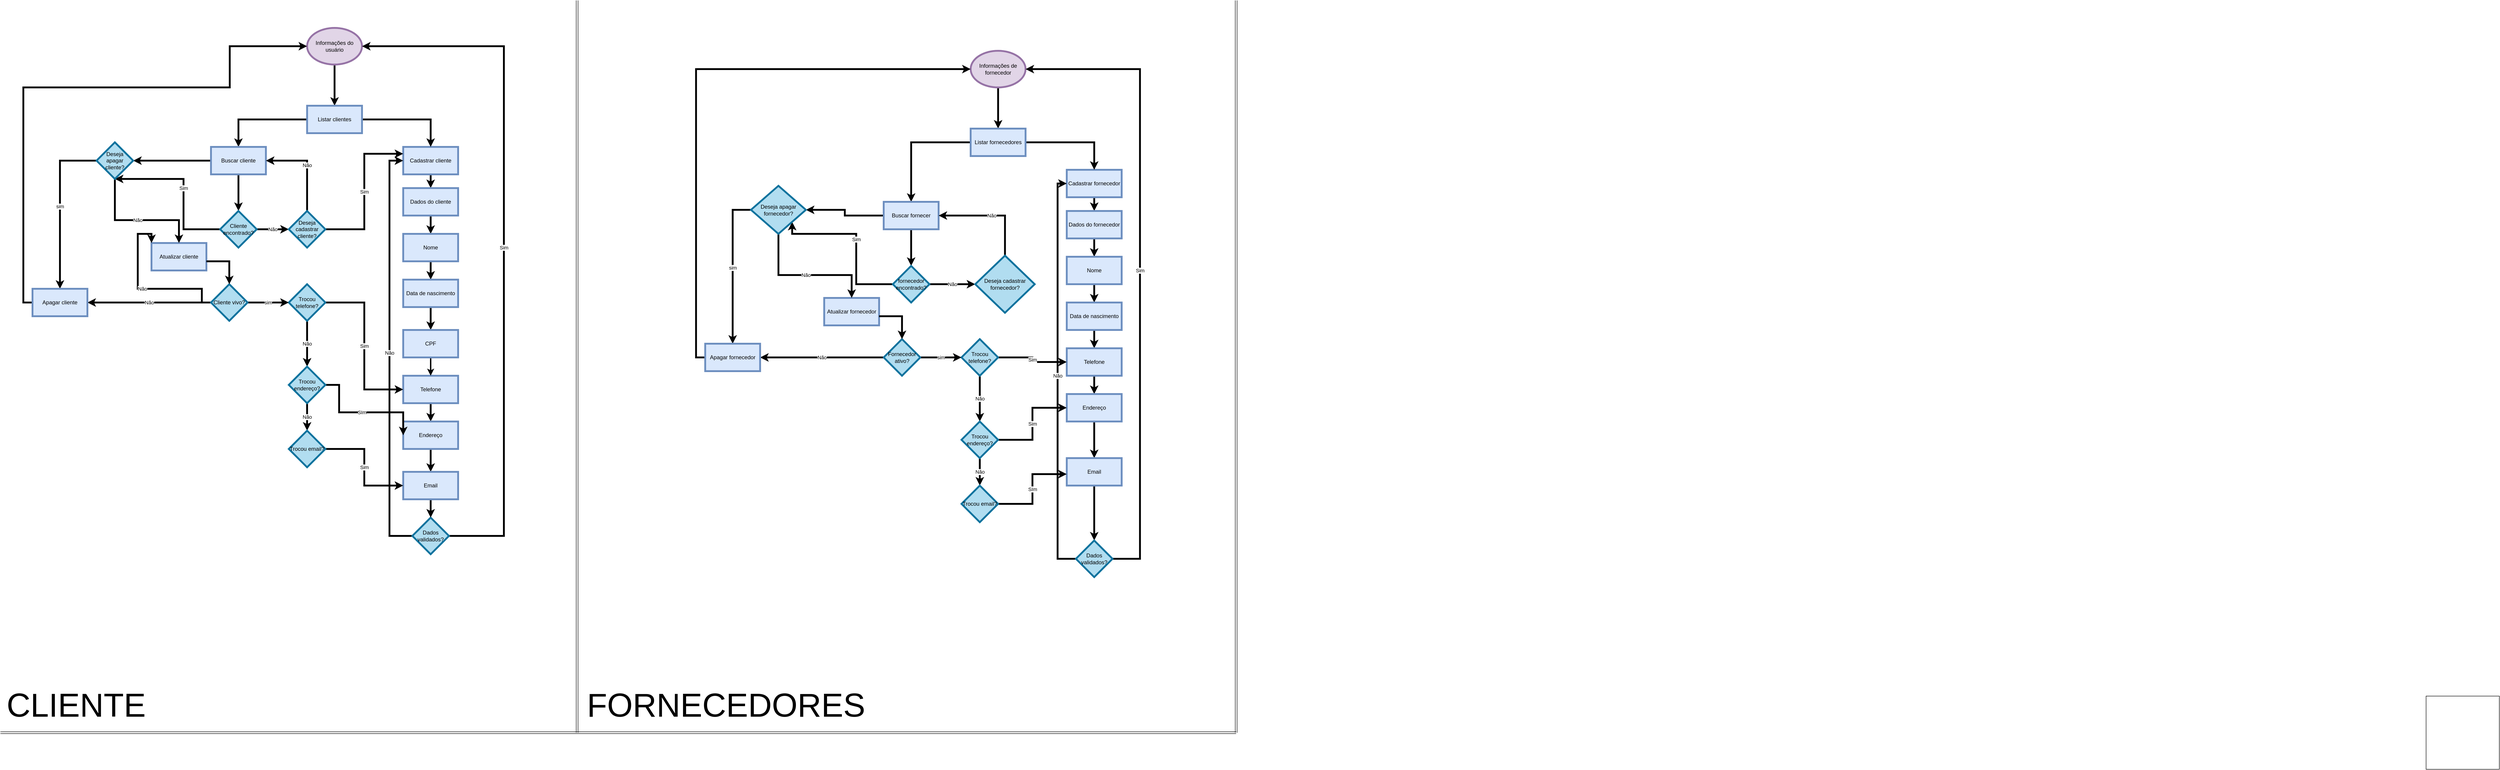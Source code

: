 <mxfile version="24.4.9" type="device">
  <diagram name="Página-1" id="EUpcBxGOUqpETR9F9uDf">
    <mxGraphModel dx="3515" dy="2097" grid="1" gridSize="10" guides="1" tooltips="1" connect="1" arrows="1" fold="1" page="1" pageScale="1" pageWidth="900" pageHeight="1600" math="0" shadow="0">
      <root>
        <mxCell id="0" />
        <mxCell id="1" parent="0" />
        <mxCell id="CemlTMULlmYV_-oVux1v-20" value="" style="edgeStyle=orthogonalEdgeStyle;rounded=0;orthogonalLoop=1;jettySize=auto;html=1;strokeWidth=4;" parent="1" source="CemlTMULlmYV_-oVux1v-1" target="CemlTMULlmYV_-oVux1v-19" edge="1">
          <mxGeometry relative="1" as="geometry" />
        </mxCell>
        <mxCell id="CemlTMULlmYV_-oVux1v-1" value="Informações do usuário" style="ellipse;whiteSpace=wrap;html=1;strokeWidth=4;fillColor=#e1d5e7;strokeColor=#9673a6;" parent="1" vertex="1">
          <mxGeometry x="-2030" y="-1540" width="120" height="80" as="geometry" />
        </mxCell>
        <mxCell id="CemlTMULlmYV_-oVux1v-6" value="" style="edgeStyle=orthogonalEdgeStyle;rounded=0;orthogonalLoop=1;jettySize=auto;html=1;strokeWidth=4;" parent="1" source="CemlTMULlmYV_-oVux1v-3" target="CemlTMULlmYV_-oVux1v-5" edge="1">
          <mxGeometry relative="1" as="geometry" />
        </mxCell>
        <mxCell id="CemlTMULlmYV_-oVux1v-3" value="Cadastrar cliente" style="rounded=0;whiteSpace=wrap;html=1;strokeWidth=4;fillColor=#dae8fc;strokeColor=#6c8ebf;" parent="1" vertex="1">
          <mxGeometry x="-1820" y="-1280" width="120" height="60" as="geometry" />
        </mxCell>
        <mxCell id="CemlTMULlmYV_-oVux1v-8" value="" style="edgeStyle=orthogonalEdgeStyle;rounded=0;orthogonalLoop=1;jettySize=auto;html=1;strokeWidth=4;" parent="1" source="CemlTMULlmYV_-oVux1v-5" target="CemlTMULlmYV_-oVux1v-7" edge="1">
          <mxGeometry relative="1" as="geometry" />
        </mxCell>
        <mxCell id="CemlTMULlmYV_-oVux1v-5" value="Dados do cliente" style="whiteSpace=wrap;html=1;rounded=0;strokeWidth=4;fillColor=#dae8fc;strokeColor=#6c8ebf;" parent="1" vertex="1">
          <mxGeometry x="-1820" y="-1190" width="120" height="60" as="geometry" />
        </mxCell>
        <mxCell id="CemlTMULlmYV_-oVux1v-10" value="" style="edgeStyle=orthogonalEdgeStyle;rounded=0;orthogonalLoop=1;jettySize=auto;html=1;strokeWidth=4;" parent="1" source="CemlTMULlmYV_-oVux1v-7" target="CemlTMULlmYV_-oVux1v-9" edge="1">
          <mxGeometry relative="1" as="geometry" />
        </mxCell>
        <mxCell id="CemlTMULlmYV_-oVux1v-7" value="Nome" style="whiteSpace=wrap;html=1;rounded=0;strokeWidth=4;fillColor=#dae8fc;strokeColor=#6c8ebf;" parent="1" vertex="1">
          <mxGeometry x="-1820" y="-1090" width="120" height="60" as="geometry" />
        </mxCell>
        <mxCell id="CemlTMULlmYV_-oVux1v-12" value="" style="edgeStyle=orthogonalEdgeStyle;rounded=0;orthogonalLoop=1;jettySize=auto;html=1;strokeWidth=4;entryX=0.5;entryY=0;entryDx=0;entryDy=0;" parent="1" source="CemlTMULlmYV_-oVux1v-9" target="SpU1hAjLrxKGKZGO7UdS-1" edge="1">
          <mxGeometry relative="1" as="geometry">
            <mxPoint x="-1760" y="-910" as="targetPoint" />
          </mxGeometry>
        </mxCell>
        <mxCell id="CemlTMULlmYV_-oVux1v-9" value="Data de nascimento" style="whiteSpace=wrap;html=1;rounded=0;strokeWidth=4;fillColor=#dae8fc;strokeColor=#6c8ebf;" parent="1" vertex="1">
          <mxGeometry x="-1820" y="-990" width="120" height="60" as="geometry" />
        </mxCell>
        <mxCell id="CemlTMULlmYV_-oVux1v-16" value="" style="edgeStyle=orthogonalEdgeStyle;rounded=0;orthogonalLoop=1;jettySize=auto;html=1;strokeWidth=4;" parent="1" source="CemlTMULlmYV_-oVux1v-11" target="CemlTMULlmYV_-oVux1v-15" edge="1">
          <mxGeometry relative="1" as="geometry" />
        </mxCell>
        <mxCell id="CemlTMULlmYV_-oVux1v-11" value="Telefone" style="whiteSpace=wrap;html=1;rounded=0;strokeWidth=4;fillColor=#dae8fc;strokeColor=#6c8ebf;" parent="1" vertex="1">
          <mxGeometry x="-1820" y="-780" width="120" height="60" as="geometry" />
        </mxCell>
        <mxCell id="CemlTMULlmYV_-oVux1v-39" value="" style="edgeStyle=orthogonalEdgeStyle;rounded=0;orthogonalLoop=1;jettySize=auto;html=1;strokeWidth=4;" parent="1" source="CemlTMULlmYV_-oVux1v-15" target="CemlTMULlmYV_-oVux1v-38" edge="1">
          <mxGeometry relative="1" as="geometry" />
        </mxCell>
        <mxCell id="CemlTMULlmYV_-oVux1v-15" value="Endereço" style="whiteSpace=wrap;html=1;rounded=0;strokeWidth=4;fillColor=#dae8fc;strokeColor=#6c8ebf;" parent="1" vertex="1">
          <mxGeometry x="-1820" y="-680" width="120" height="60" as="geometry" />
        </mxCell>
        <mxCell id="CemlTMULlmYV_-oVux1v-21" style="edgeStyle=orthogonalEdgeStyle;rounded=0;orthogonalLoop=1;jettySize=auto;html=1;strokeWidth=4;" parent="1" source="CemlTMULlmYV_-oVux1v-19" target="CemlTMULlmYV_-oVux1v-3" edge="1">
          <mxGeometry relative="1" as="geometry" />
        </mxCell>
        <mxCell id="CemlTMULlmYV_-oVux1v-29" value="" style="edgeStyle=orthogonalEdgeStyle;rounded=0;orthogonalLoop=1;jettySize=auto;html=1;strokeWidth=4;" parent="1" source="CemlTMULlmYV_-oVux1v-19" target="CemlTMULlmYV_-oVux1v-28" edge="1">
          <mxGeometry relative="1" as="geometry" />
        </mxCell>
        <mxCell id="CemlTMULlmYV_-oVux1v-19" value="Listar clientes" style="whiteSpace=wrap;html=1;strokeWidth=4;fillColor=#dae8fc;strokeColor=#6c8ebf;" parent="1" vertex="1">
          <mxGeometry x="-2030" y="-1370" width="120" height="60" as="geometry" />
        </mxCell>
        <mxCell id="CemlTMULlmYV_-oVux1v-25" value="Sim" style="edgeStyle=orthogonalEdgeStyle;rounded=0;orthogonalLoop=1;jettySize=auto;html=1;exitX=1;exitY=0.5;exitDx=0;exitDy=0;entryX=1;entryY=0.5;entryDx=0;entryDy=0;strokeWidth=4;" parent="1" source="CemlTMULlmYV_-oVux1v-22" target="CemlTMULlmYV_-oVux1v-1" edge="1">
          <mxGeometry relative="1" as="geometry">
            <mxPoint x="-1750" y="-420" as="sourcePoint" />
            <mxPoint x="-1900" y="-1390" as="targetPoint" />
            <Array as="points">
              <mxPoint x="-1600" y="-430" />
              <mxPoint x="-1600" y="-1500" />
            </Array>
          </mxGeometry>
        </mxCell>
        <mxCell id="CemlTMULlmYV_-oVux1v-26" value="Não" style="edgeStyle=orthogonalEdgeStyle;rounded=0;orthogonalLoop=1;jettySize=auto;html=1;entryX=0;entryY=0.5;entryDx=0;entryDy=0;strokeWidth=4;" parent="1" source="CemlTMULlmYV_-oVux1v-22" target="CemlTMULlmYV_-oVux1v-3" edge="1">
          <mxGeometry relative="1" as="geometry">
            <Array as="points">
              <mxPoint x="-1850" y="-430" />
              <mxPoint x="-1850" y="-1250" />
            </Array>
          </mxGeometry>
        </mxCell>
        <mxCell id="CemlTMULlmYV_-oVux1v-22" value="Dados validados?" style="rhombus;whiteSpace=wrap;html=1;rounded=0;strokeWidth=4;fillColor=#b1ddf0;strokeColor=#10739e;" parent="1" vertex="1">
          <mxGeometry x="-1800" y="-470" width="80" height="80" as="geometry" />
        </mxCell>
        <mxCell id="CemlTMULlmYV_-oVux1v-31" value="" style="edgeStyle=orthogonalEdgeStyle;rounded=0;orthogonalLoop=1;jettySize=auto;html=1;strokeWidth=4;" parent="1" source="CemlTMULlmYV_-oVux1v-28" target="CemlTMULlmYV_-oVux1v-30" edge="1">
          <mxGeometry relative="1" as="geometry" />
        </mxCell>
        <mxCell id="4PaOuzGXjHupEkJELav9-7" value="sim" style="edgeStyle=orthogonalEdgeStyle;rounded=0;orthogonalLoop=1;jettySize=auto;html=1;entryX=0.5;entryY=0;entryDx=0;entryDy=0;exitX=0;exitY=0.5;exitDx=0;exitDy=0;strokeWidth=4;" parent="1" source="4PaOuzGXjHupEkJELav9-10" target="4PaOuzGXjHupEkJELav9-5" edge="1">
          <mxGeometry relative="1" as="geometry">
            <mxPoint x="-2300" y="-1250" as="sourcePoint" />
          </mxGeometry>
        </mxCell>
        <mxCell id="4PaOuzGXjHupEkJELav9-11" value="" style="edgeStyle=orthogonalEdgeStyle;rounded=0;orthogonalLoop=1;jettySize=auto;html=1;strokeWidth=4;" parent="1" source="CemlTMULlmYV_-oVux1v-28" target="4PaOuzGXjHupEkJELav9-10" edge="1">
          <mxGeometry relative="1" as="geometry" />
        </mxCell>
        <mxCell id="CemlTMULlmYV_-oVux1v-28" value="Buscar cliente" style="whiteSpace=wrap;html=1;strokeWidth=4;fillColor=#dae8fc;strokeColor=#6c8ebf;" parent="1" vertex="1">
          <mxGeometry x="-2240" y="-1280" width="120" height="60" as="geometry" />
        </mxCell>
        <mxCell id="CemlTMULlmYV_-oVux1v-33" value="Não" style="edgeStyle=orthogonalEdgeStyle;rounded=0;orthogonalLoop=1;jettySize=auto;html=1;strokeWidth=4;" parent="1" source="CemlTMULlmYV_-oVux1v-30" target="CemlTMULlmYV_-oVux1v-32" edge="1">
          <mxGeometry relative="1" as="geometry" />
        </mxCell>
        <mxCell id="CemlTMULlmYV_-oVux1v-37" value="Sim" style="edgeStyle=orthogonalEdgeStyle;rounded=0;orthogonalLoop=1;jettySize=auto;html=1;entryX=0.5;entryY=1;entryDx=0;entryDy=0;strokeWidth=4;" parent="1" source="CemlTMULlmYV_-oVux1v-30" target="4PaOuzGXjHupEkJELav9-10" edge="1">
          <mxGeometry relative="1" as="geometry">
            <Array as="points">
              <mxPoint x="-2300" y="-1100" />
              <mxPoint x="-2300" y="-1210" />
            </Array>
          </mxGeometry>
        </mxCell>
        <mxCell id="CemlTMULlmYV_-oVux1v-30" value="Cliente encontrado?" style="rhombus;whiteSpace=wrap;html=1;strokeWidth=4;fillColor=#b1ddf0;strokeColor=#10739e;" parent="1" vertex="1">
          <mxGeometry x="-2220" y="-1140" width="80" height="80" as="geometry" />
        </mxCell>
        <mxCell id="CemlTMULlmYV_-oVux1v-34" value="Sim" style="edgeStyle=orthogonalEdgeStyle;rounded=0;orthogonalLoop=1;jettySize=auto;html=1;entryX=0;entryY=0.25;entryDx=0;entryDy=0;strokeWidth=4;" parent="1" source="CemlTMULlmYV_-oVux1v-32" target="CemlTMULlmYV_-oVux1v-3" edge="1">
          <mxGeometry relative="1" as="geometry" />
        </mxCell>
        <mxCell id="CemlTMULlmYV_-oVux1v-35" value="Não" style="edgeStyle=orthogonalEdgeStyle;rounded=0;orthogonalLoop=1;jettySize=auto;html=1;entryX=1;entryY=0.5;entryDx=0;entryDy=0;strokeWidth=4;" parent="1" source="CemlTMULlmYV_-oVux1v-32" target="CemlTMULlmYV_-oVux1v-28" edge="1">
          <mxGeometry relative="1" as="geometry">
            <Array as="points">
              <mxPoint x="-2030" y="-1250" />
            </Array>
          </mxGeometry>
        </mxCell>
        <mxCell id="CemlTMULlmYV_-oVux1v-32" value="Deseja cadastrar cliente?" style="rhombus;whiteSpace=wrap;html=1;strokeWidth=4;fillColor=#b1ddf0;strokeColor=#10739e;" parent="1" vertex="1">
          <mxGeometry x="-2070" y="-1140" width="80" height="80" as="geometry" />
        </mxCell>
        <mxCell id="CemlTMULlmYV_-oVux1v-36" value="Atualizar cliente" style="whiteSpace=wrap;html=1;strokeWidth=4;fillColor=#dae8fc;strokeColor=#6c8ebf;" parent="1" vertex="1">
          <mxGeometry x="-2370" y="-1070" width="120" height="60" as="geometry" />
        </mxCell>
        <mxCell id="CemlTMULlmYV_-oVux1v-40" style="edgeStyle=orthogonalEdgeStyle;rounded=0;orthogonalLoop=1;jettySize=auto;html=1;strokeWidth=4;" parent="1" source="CemlTMULlmYV_-oVux1v-38" target="CemlTMULlmYV_-oVux1v-22" edge="1">
          <mxGeometry relative="1" as="geometry" />
        </mxCell>
        <mxCell id="CemlTMULlmYV_-oVux1v-38" value="Email" style="whiteSpace=wrap;html=1;rounded=0;strokeWidth=4;fillColor=#dae8fc;strokeColor=#6c8ebf;" parent="1" vertex="1">
          <mxGeometry x="-1820" y="-570" width="120" height="60" as="geometry" />
        </mxCell>
        <mxCell id="CemlTMULlmYV_-oVux1v-43" value="Sim" style="edgeStyle=orthogonalEdgeStyle;rounded=0;orthogonalLoop=1;jettySize=auto;html=1;entryX=0;entryY=0.5;entryDx=0;entryDy=0;strokeWidth=4;" parent="1" source="CemlTMULlmYV_-oVux1v-41" target="CemlTMULlmYV_-oVux1v-11" edge="1">
          <mxGeometry relative="1" as="geometry" />
        </mxCell>
        <mxCell id="CemlTMULlmYV_-oVux1v-51" value="Não" style="edgeStyle=orthogonalEdgeStyle;rounded=0;orthogonalLoop=1;jettySize=auto;html=1;strokeWidth=4;" parent="1" source="CemlTMULlmYV_-oVux1v-41" target="CemlTMULlmYV_-oVux1v-50" edge="1">
          <mxGeometry relative="1" as="geometry" />
        </mxCell>
        <mxCell id="CemlTMULlmYV_-oVux1v-41" value="Trocou telefone?" style="rhombus;whiteSpace=wrap;html=1;strokeWidth=4;fillColor=#b1ddf0;strokeColor=#10739e;" parent="1" vertex="1">
          <mxGeometry x="-2070" y="-980" width="80" height="80" as="geometry" />
        </mxCell>
        <mxCell id="4PaOuzGXjHupEkJELav9-2" value="sim" style="edgeStyle=orthogonalEdgeStyle;rounded=0;orthogonalLoop=1;jettySize=auto;html=1;entryX=0;entryY=0.5;entryDx=0;entryDy=0;strokeWidth=4;" parent="1" source="CemlTMULlmYV_-oVux1v-48" target="CemlTMULlmYV_-oVux1v-41" edge="1">
          <mxGeometry relative="1" as="geometry" />
        </mxCell>
        <mxCell id="4PaOuzGXjHupEkJELav9-4" value="Não" style="edgeStyle=orthogonalEdgeStyle;rounded=0;orthogonalLoop=1;jettySize=auto;html=1;entryX=1;entryY=0.5;entryDx=0;entryDy=0;strokeWidth=4;" parent="1" source="CemlTMULlmYV_-oVux1v-48" target="4PaOuzGXjHupEkJELav9-5" edge="1">
          <mxGeometry relative="1" as="geometry">
            <mxPoint x="-2200" y="-820" as="targetPoint" />
          </mxGeometry>
        </mxCell>
        <mxCell id="kBrSuNyGH6U8LEwjODpL-74" value="Não" style="edgeStyle=orthogonalEdgeStyle;rounded=0;orthogonalLoop=1;jettySize=auto;html=1;entryX=0;entryY=0;entryDx=0;entryDy=0;strokeWidth=4;" parent="1" source="CemlTMULlmYV_-oVux1v-48" target="CemlTMULlmYV_-oVux1v-36" edge="1">
          <mxGeometry relative="1" as="geometry">
            <Array as="points">
              <mxPoint x="-2260" y="-940" />
              <mxPoint x="-2260" y="-970" />
              <mxPoint x="-2400" y="-970" />
              <mxPoint x="-2400" y="-1090" />
              <mxPoint x="-2370" y="-1090" />
            </Array>
          </mxGeometry>
        </mxCell>
        <mxCell id="CemlTMULlmYV_-oVux1v-48" value="Cliente vivo?" style="rhombus;whiteSpace=wrap;html=1;strokeWidth=4;fillColor=#b1ddf0;strokeColor=#10739e;" parent="1" vertex="1">
          <mxGeometry x="-2240" y="-980" width="80" height="80" as="geometry" />
        </mxCell>
        <mxCell id="CemlTMULlmYV_-oVux1v-53" value="Não" style="edgeStyle=orthogonalEdgeStyle;rounded=0;orthogonalLoop=1;jettySize=auto;html=1;strokeWidth=4;" parent="1" source="CemlTMULlmYV_-oVux1v-50" target="CemlTMULlmYV_-oVux1v-52" edge="1">
          <mxGeometry relative="1" as="geometry" />
        </mxCell>
        <mxCell id="CemlTMULlmYV_-oVux1v-54" value="SIm" style="edgeStyle=orthogonalEdgeStyle;rounded=0;orthogonalLoop=1;jettySize=auto;html=1;entryX=0;entryY=0.5;entryDx=0;entryDy=0;strokeWidth=4;" parent="1" source="CemlTMULlmYV_-oVux1v-50" target="CemlTMULlmYV_-oVux1v-15" edge="1">
          <mxGeometry relative="1" as="geometry">
            <Array as="points">
              <mxPoint x="-1960" y="-760" />
              <mxPoint x="-1960" y="-700" />
              <mxPoint x="-1820" y="-700" />
            </Array>
          </mxGeometry>
        </mxCell>
        <mxCell id="CemlTMULlmYV_-oVux1v-50" value="Trocou endereço?" style="rhombus;whiteSpace=wrap;html=1;strokeWidth=4;fillColor=#b1ddf0;strokeColor=#10739e;" parent="1" vertex="1">
          <mxGeometry x="-2070" y="-800" width="80" height="80" as="geometry" />
        </mxCell>
        <mxCell id="CemlTMULlmYV_-oVux1v-55" value="Sim" style="edgeStyle=orthogonalEdgeStyle;rounded=0;orthogonalLoop=1;jettySize=auto;html=1;entryX=0;entryY=0.5;entryDx=0;entryDy=0;strokeWidth=4;" parent="1" source="CemlTMULlmYV_-oVux1v-52" target="CemlTMULlmYV_-oVux1v-38" edge="1">
          <mxGeometry relative="1" as="geometry" />
        </mxCell>
        <mxCell id="CemlTMULlmYV_-oVux1v-52" value="Trocou email?" style="rhombus;whiteSpace=wrap;html=1;strokeWidth=4;fillColor=#b1ddf0;strokeColor=#10739e;" parent="1" vertex="1">
          <mxGeometry x="-2070" y="-660" width="80" height="80" as="geometry" />
        </mxCell>
        <mxCell id="4PaOuzGXjHupEkJELav9-9" style="edgeStyle=orthogonalEdgeStyle;rounded=0;orthogonalLoop=1;jettySize=auto;html=1;exitX=0;exitY=0.5;exitDx=0;exitDy=0;entryX=0;entryY=0.5;entryDx=0;entryDy=0;strokeWidth=4;" parent="1" source="4PaOuzGXjHupEkJELav9-5" target="CemlTMULlmYV_-oVux1v-1" edge="1">
          <mxGeometry relative="1" as="geometry">
            <mxPoint x="-2200" y="-1380" as="targetPoint" />
            <Array as="points">
              <mxPoint x="-2650" y="-940" />
              <mxPoint x="-2650" y="-1410" />
              <mxPoint x="-2199" y="-1410" />
              <mxPoint x="-2199" y="-1500" />
            </Array>
          </mxGeometry>
        </mxCell>
        <mxCell id="4PaOuzGXjHupEkJELav9-5" value="Apagar cliente" style="rounded=0;whiteSpace=wrap;html=1;strokeWidth=4;fillColor=#dae8fc;strokeColor=#6c8ebf;" parent="1" vertex="1">
          <mxGeometry x="-2630" y="-970" width="120" height="60" as="geometry" />
        </mxCell>
        <mxCell id="4PaOuzGXjHupEkJELav9-8" style="edgeStyle=orthogonalEdgeStyle;rounded=0;orthogonalLoop=1;jettySize=auto;html=1;entryX=0.5;entryY=0;entryDx=0;entryDy=0;strokeWidth=4;" parent="1" source="CemlTMULlmYV_-oVux1v-36" target="CemlTMULlmYV_-oVux1v-48" edge="1">
          <mxGeometry relative="1" as="geometry">
            <Array as="points">
              <mxPoint x="-2200" y="-1030" />
            </Array>
          </mxGeometry>
        </mxCell>
        <mxCell id="4PaOuzGXjHupEkJELav9-16" value="Não" style="edgeStyle=orthogonalEdgeStyle;rounded=0;orthogonalLoop=1;jettySize=auto;html=1;entryX=0.5;entryY=0;entryDx=0;entryDy=0;strokeWidth=4;" parent="1" source="4PaOuzGXjHupEkJELav9-10" target="CemlTMULlmYV_-oVux1v-36" edge="1">
          <mxGeometry relative="1" as="geometry">
            <Array as="points">
              <mxPoint x="-2450" y="-1120" />
              <mxPoint x="-2310" y="-1120" />
            </Array>
          </mxGeometry>
        </mxCell>
        <mxCell id="4PaOuzGXjHupEkJELav9-10" value="Deseja apagar cliente?" style="rhombus;whiteSpace=wrap;html=1;strokeWidth=4;fillColor=#b1ddf0;strokeColor=#10739e;" parent="1" vertex="1">
          <mxGeometry x="-2490" y="-1290" width="80" height="80" as="geometry" />
        </mxCell>
        <mxCell id="_C0sPwC-U41lUc34VdJf-2" value="" style="whiteSpace=wrap;html=1;aspect=fixed;" parent="1" vertex="1">
          <mxGeometry x="2600" y="-80" width="160" height="160" as="geometry" />
        </mxCell>
        <mxCell id="_C0sPwC-U41lUc34VdJf-5" value="" style="shape=link;html=1;rounded=0;" parent="1" edge="1">
          <mxGeometry width="100" relative="1" as="geometry">
            <mxPoint x="-1440" as="sourcePoint" />
            <mxPoint x="-1440" y="-1600" as="targetPoint" />
          </mxGeometry>
        </mxCell>
        <mxCell id="_C0sPwC-U41lUc34VdJf-7" value="" style="shape=link;html=1;rounded=0;" parent="1" edge="1">
          <mxGeometry width="100" relative="1" as="geometry">
            <mxPoint x="-2700" as="sourcePoint" />
            <mxPoint x="-1430" as="targetPoint" />
          </mxGeometry>
        </mxCell>
        <mxCell id="kBrSuNyGH6U8LEwjODpL-21" style="edgeStyle=orthogonalEdgeStyle;rounded=0;orthogonalLoop=1;jettySize=auto;html=1;entryX=0.5;entryY=0;entryDx=0;entryDy=0;strokeWidth=4;" parent="1" source="_C0sPwC-U41lUc34VdJf-8" target="kBrSuNyGH6U8LEwjODpL-20" edge="1">
          <mxGeometry relative="1" as="geometry" />
        </mxCell>
        <mxCell id="_C0sPwC-U41lUc34VdJf-8" value="Informações de fornecedor" style="ellipse;whiteSpace=wrap;html=1;strokeWidth=4;fillColor=#e1d5e7;strokeColor=#9673a6;" parent="1" vertex="1">
          <mxGeometry x="-580.14" y="-1490" width="120" height="80" as="geometry" />
        </mxCell>
        <mxCell id="kBrSuNyGH6U8LEwjODpL-1" value="" style="edgeStyle=orthogonalEdgeStyle;rounded=0;orthogonalLoop=1;jettySize=auto;html=1;strokeWidth=4;" parent="1" source="kBrSuNyGH6U8LEwjODpL-2" target="kBrSuNyGH6U8LEwjODpL-4" edge="1">
          <mxGeometry relative="1" as="geometry" />
        </mxCell>
        <mxCell id="kBrSuNyGH6U8LEwjODpL-2" value="Cadastrar fornecedor" style="rounded=0;whiteSpace=wrap;html=1;strokeWidth=4;fillColor=#dae8fc;strokeColor=#6c8ebf;" parent="1" vertex="1">
          <mxGeometry x="-370.14" y="-1230" width="120" height="60" as="geometry" />
        </mxCell>
        <mxCell id="kBrSuNyGH6U8LEwjODpL-3" value="" style="edgeStyle=orthogonalEdgeStyle;rounded=0;orthogonalLoop=1;jettySize=auto;html=1;strokeWidth=4;" parent="1" source="kBrSuNyGH6U8LEwjODpL-4" target="kBrSuNyGH6U8LEwjODpL-6" edge="1">
          <mxGeometry relative="1" as="geometry" />
        </mxCell>
        <mxCell id="kBrSuNyGH6U8LEwjODpL-4" value="Dados do fornecedor" style="whiteSpace=wrap;html=1;rounded=0;strokeWidth=4;fillColor=#dae8fc;strokeColor=#6c8ebf;" parent="1" vertex="1">
          <mxGeometry x="-370.14" y="-1140" width="120" height="60" as="geometry" />
        </mxCell>
        <mxCell id="kBrSuNyGH6U8LEwjODpL-5" value="" style="edgeStyle=orthogonalEdgeStyle;rounded=0;orthogonalLoop=1;jettySize=auto;html=1;strokeWidth=4;" parent="1" source="kBrSuNyGH6U8LEwjODpL-6" target="kBrSuNyGH6U8LEwjODpL-8" edge="1">
          <mxGeometry relative="1" as="geometry" />
        </mxCell>
        <mxCell id="kBrSuNyGH6U8LEwjODpL-6" value="Nome" style="whiteSpace=wrap;html=1;rounded=0;strokeWidth=4;fillColor=#dae8fc;strokeColor=#6c8ebf;" parent="1" vertex="1">
          <mxGeometry x="-370.14" y="-1040" width="120" height="60" as="geometry" />
        </mxCell>
        <mxCell id="kBrSuNyGH6U8LEwjODpL-7" value="" style="edgeStyle=orthogonalEdgeStyle;rounded=0;orthogonalLoop=1;jettySize=auto;html=1;strokeWidth=4;" parent="1" source="kBrSuNyGH6U8LEwjODpL-8" target="kBrSuNyGH6U8LEwjODpL-10" edge="1">
          <mxGeometry relative="1" as="geometry" />
        </mxCell>
        <mxCell id="kBrSuNyGH6U8LEwjODpL-8" value="Data de nascimento" style="whiteSpace=wrap;html=1;rounded=0;strokeWidth=4;fillColor=#dae8fc;strokeColor=#6c8ebf;" parent="1" vertex="1">
          <mxGeometry x="-370.14" y="-940" width="120" height="60" as="geometry" />
        </mxCell>
        <mxCell id="kBrSuNyGH6U8LEwjODpL-9" value="" style="edgeStyle=orthogonalEdgeStyle;rounded=0;orthogonalLoop=1;jettySize=auto;html=1;strokeWidth=4;" parent="1" source="kBrSuNyGH6U8LEwjODpL-10" target="kBrSuNyGH6U8LEwjODpL-12" edge="1">
          <mxGeometry relative="1" as="geometry" />
        </mxCell>
        <mxCell id="kBrSuNyGH6U8LEwjODpL-10" value="Telefone" style="whiteSpace=wrap;html=1;rounded=0;strokeWidth=4;fillColor=#dae8fc;strokeColor=#6c8ebf;" parent="1" vertex="1">
          <mxGeometry x="-370.14" y="-840" width="120" height="60" as="geometry" />
        </mxCell>
        <mxCell id="kBrSuNyGH6U8LEwjODpL-11" value="" style="edgeStyle=orthogonalEdgeStyle;rounded=0;orthogonalLoop=1;jettySize=auto;html=1;strokeWidth=4;" parent="1" source="kBrSuNyGH6U8LEwjODpL-12" target="kBrSuNyGH6U8LEwjODpL-16" edge="1">
          <mxGeometry relative="1" as="geometry" />
        </mxCell>
        <mxCell id="kBrSuNyGH6U8LEwjODpL-12" value="Endereço" style="whiteSpace=wrap;html=1;rounded=0;strokeWidth=4;fillColor=#dae8fc;strokeColor=#6c8ebf;" parent="1" vertex="1">
          <mxGeometry x="-370.14" y="-740" width="120" height="60" as="geometry" />
        </mxCell>
        <mxCell id="kBrSuNyGH6U8LEwjODpL-13" style="edgeStyle=orthogonalEdgeStyle;rounded=0;orthogonalLoop=1;jettySize=auto;html=1;exitX=1;exitY=0.5;exitDx=0;exitDy=0;strokeWidth=4;" parent="1" source="kBrSuNyGH6U8LEwjODpL-20" target="kBrSuNyGH6U8LEwjODpL-2" edge="1">
          <mxGeometry relative="1" as="geometry">
            <mxPoint x="-460.14" y="-1470" as="sourcePoint" />
          </mxGeometry>
        </mxCell>
        <mxCell id="kBrSuNyGH6U8LEwjODpL-15" style="edgeStyle=orthogonalEdgeStyle;rounded=0;orthogonalLoop=1;jettySize=auto;html=1;entryX=0.5;entryY=0;entryDx=0;entryDy=0;strokeWidth=4;" parent="1" source="kBrSuNyGH6U8LEwjODpL-16" target="kBrSuNyGH6U8LEwjODpL-22" edge="1">
          <mxGeometry relative="1" as="geometry">
            <mxPoint x="-310.14" y="-485" as="targetPoint" />
          </mxGeometry>
        </mxCell>
        <mxCell id="kBrSuNyGH6U8LEwjODpL-16" value="Email" style="whiteSpace=wrap;html=1;rounded=0;strokeWidth=4;fillColor=#dae8fc;strokeColor=#6c8ebf;" parent="1" vertex="1">
          <mxGeometry x="-370.14" y="-600" width="120" height="60" as="geometry" />
        </mxCell>
        <mxCell id="kBrSuNyGH6U8LEwjODpL-69" style="edgeStyle=orthogonalEdgeStyle;rounded=0;orthogonalLoop=1;jettySize=auto;html=1;entryX=0.5;entryY=0;entryDx=0;entryDy=0;strokeWidth=4;" parent="1" source="kBrSuNyGH6U8LEwjODpL-20" target="kBrSuNyGH6U8LEwjODpL-50" edge="1">
          <mxGeometry relative="1" as="geometry" />
        </mxCell>
        <mxCell id="kBrSuNyGH6U8LEwjODpL-20" value="Listar fornecedores" style="whiteSpace=wrap;html=1;strokeWidth=4;fillColor=#dae8fc;strokeColor=#6c8ebf;" parent="1" vertex="1">
          <mxGeometry x="-580.14" y="-1320" width="120" height="60" as="geometry" />
        </mxCell>
        <mxCell id="kBrSuNyGH6U8LEwjODpL-23" value="Sim" style="edgeStyle=orthogonalEdgeStyle;rounded=0;orthogonalLoop=1;jettySize=auto;html=1;entryX=1;entryY=0.5;entryDx=0;entryDy=0;strokeWidth=4;" parent="1" source="kBrSuNyGH6U8LEwjODpL-22" target="_C0sPwC-U41lUc34VdJf-8" edge="1">
          <mxGeometry relative="1" as="geometry">
            <Array as="points">
              <mxPoint x="-210.14" y="-380" />
              <mxPoint x="-210.14" y="-1450" />
            </Array>
          </mxGeometry>
        </mxCell>
        <mxCell id="kBrSuNyGH6U8LEwjODpL-24" value="Não" style="edgeStyle=orthogonalEdgeStyle;rounded=0;orthogonalLoop=1;jettySize=auto;html=1;entryX=0;entryY=0.5;entryDx=0;entryDy=0;strokeWidth=4;" parent="1" source="kBrSuNyGH6U8LEwjODpL-22" target="kBrSuNyGH6U8LEwjODpL-2" edge="1">
          <mxGeometry relative="1" as="geometry">
            <Array as="points">
              <mxPoint x="-390.14" y="-380" />
              <mxPoint x="-390.14" y="-1200" />
            </Array>
          </mxGeometry>
        </mxCell>
        <mxCell id="kBrSuNyGH6U8LEwjODpL-22" value="Dados validados?" style="rhombus;whiteSpace=wrap;html=1;rounded=0;strokeWidth=4;fillColor=#b1ddf0;strokeColor=#10739e;" parent="1" vertex="1">
          <mxGeometry x="-350.14" y="-420" width="80" height="80" as="geometry" />
        </mxCell>
        <mxCell id="kBrSuNyGH6U8LEwjODpL-47" value="" style="edgeStyle=orthogonalEdgeStyle;rounded=0;orthogonalLoop=1;jettySize=auto;html=1;strokeWidth=4;" parent="1" source="kBrSuNyGH6U8LEwjODpL-50" target="kBrSuNyGH6U8LEwjODpL-53" edge="1">
          <mxGeometry relative="1" as="geometry" />
        </mxCell>
        <mxCell id="kBrSuNyGH6U8LEwjODpL-48" value="sim" style="edgeStyle=orthogonalEdgeStyle;rounded=0;orthogonalLoop=1;jettySize=auto;html=1;entryX=0.5;entryY=0;entryDx=0;entryDy=0;exitX=0;exitY=0.5;exitDx=0;exitDy=0;strokeWidth=4;" parent="1" source="kBrSuNyGH6U8LEwjODpL-68" target="kBrSuNyGH6U8LEwjODpL-65" edge="1">
          <mxGeometry relative="1" as="geometry">
            <mxPoint x="-830.14" y="-1130" as="sourcePoint" />
          </mxGeometry>
        </mxCell>
        <mxCell id="kBrSuNyGH6U8LEwjODpL-49" value="" style="edgeStyle=orthogonalEdgeStyle;rounded=0;orthogonalLoop=1;jettySize=auto;html=1;strokeWidth=4;" parent="1" source="kBrSuNyGH6U8LEwjODpL-50" target="kBrSuNyGH6U8LEwjODpL-68" edge="1">
          <mxGeometry relative="1" as="geometry" />
        </mxCell>
        <mxCell id="kBrSuNyGH6U8LEwjODpL-50" value="Buscar fornecer" style="whiteSpace=wrap;html=1;strokeWidth=4;fillColor=#dae8fc;strokeColor=#6c8ebf;" parent="1" vertex="1">
          <mxGeometry x="-770.14" y="-1160" width="120" height="60" as="geometry" />
        </mxCell>
        <mxCell id="kBrSuNyGH6U8LEwjODpL-51" value="Não" style="edgeStyle=orthogonalEdgeStyle;rounded=0;orthogonalLoop=1;jettySize=auto;html=1;strokeWidth=4;" parent="1" source="kBrSuNyGH6U8LEwjODpL-53" target="kBrSuNyGH6U8LEwjODpL-55" edge="1">
          <mxGeometry relative="1" as="geometry" />
        </mxCell>
        <mxCell id="kBrSuNyGH6U8LEwjODpL-52" value="Sim" style="edgeStyle=orthogonalEdgeStyle;rounded=0;orthogonalLoop=1;jettySize=auto;html=1;entryX=1;entryY=1;entryDx=0;entryDy=0;strokeWidth=4;" parent="1" source="kBrSuNyGH6U8LEwjODpL-53" target="kBrSuNyGH6U8LEwjODpL-68" edge="1">
          <mxGeometry relative="1" as="geometry">
            <Array as="points">
              <mxPoint x="-830.14" y="-980" />
              <mxPoint x="-830.14" y="-1090" />
              <mxPoint x="-970.14" y="-1090" />
            </Array>
          </mxGeometry>
        </mxCell>
        <mxCell id="kBrSuNyGH6U8LEwjODpL-53" value="fornecedor encontrado?" style="rhombus;whiteSpace=wrap;html=1;strokeWidth=4;fillColor=#b1ddf0;strokeColor=#10739e;" parent="1" vertex="1">
          <mxGeometry x="-750.14" y="-1020" width="80" height="80" as="geometry" />
        </mxCell>
        <mxCell id="kBrSuNyGH6U8LEwjODpL-54" value="Não" style="edgeStyle=orthogonalEdgeStyle;rounded=0;orthogonalLoop=1;jettySize=auto;html=1;entryX=1;entryY=0.5;entryDx=0;entryDy=0;exitX=0.5;exitY=0;exitDx=0;exitDy=0;strokeWidth=4;" parent="1" source="kBrSuNyGH6U8LEwjODpL-55" target="kBrSuNyGH6U8LEwjODpL-50" edge="1">
          <mxGeometry relative="1" as="geometry">
            <Array as="points">
              <mxPoint x="-505.14" y="-1130" />
            </Array>
          </mxGeometry>
        </mxCell>
        <mxCell id="kBrSuNyGH6U8LEwjODpL-55" value="Deseja cadastrar fornecedor?" style="rhombus;whiteSpace=wrap;html=1;strokeWidth=4;fillColor=#b1ddf0;strokeColor=#10739e;" parent="1" vertex="1">
          <mxGeometry x="-570.14" y="-1042.5" width="130" height="125" as="geometry" />
        </mxCell>
        <mxCell id="kBrSuNyGH6U8LEwjODpL-56" value="Atualizar fornecedor" style="whiteSpace=wrap;html=1;strokeWidth=4;fillColor=#dae8fc;strokeColor=#6c8ebf;" parent="1" vertex="1">
          <mxGeometry x="-900.14" y="-950" width="120" height="60" as="geometry" />
        </mxCell>
        <mxCell id="kBrSuNyGH6U8LEwjODpL-57" value="Não" style="edgeStyle=orthogonalEdgeStyle;rounded=0;orthogonalLoop=1;jettySize=auto;html=1;strokeWidth=4;" parent="1" source="kBrSuNyGH6U8LEwjODpL-58" target="kBrSuNyGH6U8LEwjODpL-63" edge="1">
          <mxGeometry relative="1" as="geometry" />
        </mxCell>
        <mxCell id="kBrSuNyGH6U8LEwjODpL-72" value="Sim" style="edgeStyle=orthogonalEdgeStyle;rounded=0;orthogonalLoop=1;jettySize=auto;html=1;strokeWidth=4;" parent="1" source="kBrSuNyGH6U8LEwjODpL-58" target="kBrSuNyGH6U8LEwjODpL-10" edge="1">
          <mxGeometry relative="1" as="geometry" />
        </mxCell>
        <mxCell id="kBrSuNyGH6U8LEwjODpL-58" value="Trocou telefone?" style="rhombus;whiteSpace=wrap;html=1;strokeWidth=4;fillColor=#b1ddf0;strokeColor=#10739e;" parent="1" vertex="1">
          <mxGeometry x="-600.14" y="-860" width="80" height="80" as="geometry" />
        </mxCell>
        <mxCell id="kBrSuNyGH6U8LEwjODpL-59" value="sim" style="edgeStyle=orthogonalEdgeStyle;rounded=0;orthogonalLoop=1;jettySize=auto;html=1;entryX=0;entryY=0.5;entryDx=0;entryDy=0;strokeWidth=4;" parent="1" source="kBrSuNyGH6U8LEwjODpL-61" target="kBrSuNyGH6U8LEwjODpL-58" edge="1">
          <mxGeometry relative="1" as="geometry" />
        </mxCell>
        <mxCell id="kBrSuNyGH6U8LEwjODpL-60" value="Não" style="edgeStyle=orthogonalEdgeStyle;rounded=0;orthogonalLoop=1;jettySize=auto;html=1;entryX=1;entryY=0.5;entryDx=0;entryDy=0;strokeWidth=4;" parent="1" source="kBrSuNyGH6U8LEwjODpL-61" target="kBrSuNyGH6U8LEwjODpL-65" edge="1">
          <mxGeometry relative="1" as="geometry">
            <mxPoint x="-730.14" y="-700" as="targetPoint" />
          </mxGeometry>
        </mxCell>
        <mxCell id="kBrSuNyGH6U8LEwjODpL-61" value="Fornecedor ativo?" style="rhombus;whiteSpace=wrap;html=1;strokeWidth=4;fillColor=#b1ddf0;strokeColor=#10739e;" parent="1" vertex="1">
          <mxGeometry x="-770.14" y="-860" width="80" height="80" as="geometry" />
        </mxCell>
        <mxCell id="kBrSuNyGH6U8LEwjODpL-62" value="Não" style="edgeStyle=orthogonalEdgeStyle;rounded=0;orthogonalLoop=1;jettySize=auto;html=1;strokeWidth=4;" parent="1" source="kBrSuNyGH6U8LEwjODpL-63" target="kBrSuNyGH6U8LEwjODpL-64" edge="1">
          <mxGeometry relative="1" as="geometry" />
        </mxCell>
        <mxCell id="kBrSuNyGH6U8LEwjODpL-71" value="Sim" style="edgeStyle=orthogonalEdgeStyle;rounded=0;orthogonalLoop=1;jettySize=auto;html=1;entryX=0;entryY=0.5;entryDx=0;entryDy=0;strokeWidth=4;" parent="1" source="kBrSuNyGH6U8LEwjODpL-63" target="kBrSuNyGH6U8LEwjODpL-12" edge="1">
          <mxGeometry relative="1" as="geometry" />
        </mxCell>
        <mxCell id="kBrSuNyGH6U8LEwjODpL-63" value="Trocou endereço?" style="rhombus;whiteSpace=wrap;html=1;strokeWidth=4;fillColor=#b1ddf0;strokeColor=#10739e;" parent="1" vertex="1">
          <mxGeometry x="-600.14" y="-680" width="80" height="80" as="geometry" />
        </mxCell>
        <mxCell id="kBrSuNyGH6U8LEwjODpL-70" value="SIm" style="edgeStyle=orthogonalEdgeStyle;rounded=0;orthogonalLoop=1;jettySize=auto;html=1;entryX=0;entryY=0.583;entryDx=0;entryDy=0;entryPerimeter=0;strokeWidth=4;" parent="1" source="kBrSuNyGH6U8LEwjODpL-64" target="kBrSuNyGH6U8LEwjODpL-16" edge="1">
          <mxGeometry relative="1" as="geometry">
            <mxPoint x="-390.14" y="-565" as="targetPoint" />
          </mxGeometry>
        </mxCell>
        <mxCell id="kBrSuNyGH6U8LEwjODpL-64" value="Trocou email?" style="rhombus;whiteSpace=wrap;html=1;strokeWidth=4;fillColor=#b1ddf0;strokeColor=#10739e;" parent="1" vertex="1">
          <mxGeometry x="-600.14" y="-540" width="80" height="80" as="geometry" />
        </mxCell>
        <mxCell id="kBrSuNyGH6U8LEwjODpL-76" style="edgeStyle=orthogonalEdgeStyle;rounded=0;orthogonalLoop=1;jettySize=auto;html=1;entryX=0;entryY=0.5;entryDx=0;entryDy=0;strokeWidth=4;" parent="1" source="kBrSuNyGH6U8LEwjODpL-65" target="_C0sPwC-U41lUc34VdJf-8" edge="1">
          <mxGeometry relative="1" as="geometry">
            <Array as="points">
              <mxPoint x="-1180.14" y="-820" />
              <mxPoint x="-1180.14" y="-1450" />
            </Array>
          </mxGeometry>
        </mxCell>
        <mxCell id="kBrSuNyGH6U8LEwjODpL-65" value="Apagar fornecedor" style="rounded=0;whiteSpace=wrap;html=1;strokeWidth=4;fillColor=#dae8fc;strokeColor=#6c8ebf;" parent="1" vertex="1">
          <mxGeometry x="-1160.14" y="-850" width="120" height="60" as="geometry" />
        </mxCell>
        <mxCell id="kBrSuNyGH6U8LEwjODpL-66" style="edgeStyle=orthogonalEdgeStyle;rounded=0;orthogonalLoop=1;jettySize=auto;html=1;entryX=0.5;entryY=0;entryDx=0;entryDy=0;strokeWidth=4;" parent="1" source="kBrSuNyGH6U8LEwjODpL-56" target="kBrSuNyGH6U8LEwjODpL-61" edge="1">
          <mxGeometry relative="1" as="geometry">
            <Array as="points">
              <mxPoint x="-730.14" y="-910" />
            </Array>
          </mxGeometry>
        </mxCell>
        <mxCell id="kBrSuNyGH6U8LEwjODpL-67" value="Não" style="edgeStyle=orthogonalEdgeStyle;rounded=0;orthogonalLoop=1;jettySize=auto;html=1;entryX=0.5;entryY=0;entryDx=0;entryDy=0;exitX=0.5;exitY=1;exitDx=0;exitDy=0;strokeWidth=4;" parent="1" source="kBrSuNyGH6U8LEwjODpL-68" target="kBrSuNyGH6U8LEwjODpL-56" edge="1">
          <mxGeometry relative="1" as="geometry">
            <Array as="points">
              <mxPoint x="-1000.14" y="-1000" />
              <mxPoint x="-840.14" y="-1000" />
            </Array>
          </mxGeometry>
        </mxCell>
        <mxCell id="kBrSuNyGH6U8LEwjODpL-68" value="Deseja apagar fornecedor?" style="rhombus;whiteSpace=wrap;html=1;strokeWidth=4;fillColor=#b1ddf0;strokeColor=#10739e;" parent="1" vertex="1">
          <mxGeometry x="-1060.14" y="-1195" width="120" height="105" as="geometry" />
        </mxCell>
        <mxCell id="kBrSuNyGH6U8LEwjODpL-78" value="" style="shape=link;html=1;rounded=0;" parent="1" edge="1">
          <mxGeometry width="100" relative="1" as="geometry">
            <mxPoint x="-1440" as="sourcePoint" />
            <mxPoint as="targetPoint" />
          </mxGeometry>
        </mxCell>
        <mxCell id="kBrSuNyGH6U8LEwjODpL-79" value="" style="shape=link;html=1;rounded=0;" parent="1" edge="1">
          <mxGeometry width="100" relative="1" as="geometry">
            <mxPoint as="sourcePoint" />
            <mxPoint y="-1600" as="targetPoint" />
          </mxGeometry>
        </mxCell>
        <mxCell id="kBrSuNyGH6U8LEwjODpL-80" value="&lt;font style=&quot;font-size: 72px;&quot;&gt;CLIENTE&lt;/font&gt;" style="text;html=1;align=center;verticalAlign=middle;resizable=0;points=[];autosize=1;strokeColor=none;fillColor=none;" parent="1" vertex="1">
          <mxGeometry x="-2700" y="-110" width="330" height="100" as="geometry" />
        </mxCell>
        <mxCell id="kBrSuNyGH6U8LEwjODpL-81" value="&lt;span style=&quot;font-size: 72px;&quot;&gt;FORNECEDORES&lt;/span&gt;" style="text;html=1;align=center;verticalAlign=middle;resizable=0;points=[];autosize=1;strokeColor=none;fillColor=none;" parent="1" vertex="1">
          <mxGeometry x="-1430" y="-110" width="630" height="100" as="geometry" />
        </mxCell>
        <mxCell id="SpU1hAjLrxKGKZGO7UdS-2" style="edgeStyle=orthogonalEdgeStyle;rounded=0;orthogonalLoop=1;jettySize=auto;html=1;exitX=0.5;exitY=1;exitDx=0;exitDy=0;entryX=0.5;entryY=0;entryDx=0;entryDy=0;strokeWidth=3;" edge="1" parent="1" source="SpU1hAjLrxKGKZGO7UdS-1" target="CemlTMULlmYV_-oVux1v-11">
          <mxGeometry relative="1" as="geometry" />
        </mxCell>
        <mxCell id="SpU1hAjLrxKGKZGO7UdS-1" value="CPF" style="whiteSpace=wrap;html=1;rounded=0;strokeWidth=4;fillColor=#dae8fc;strokeColor=#6c8ebf;" vertex="1" parent="1">
          <mxGeometry x="-1820" y="-880" width="120" height="60" as="geometry" />
        </mxCell>
      </root>
    </mxGraphModel>
  </diagram>
</mxfile>
